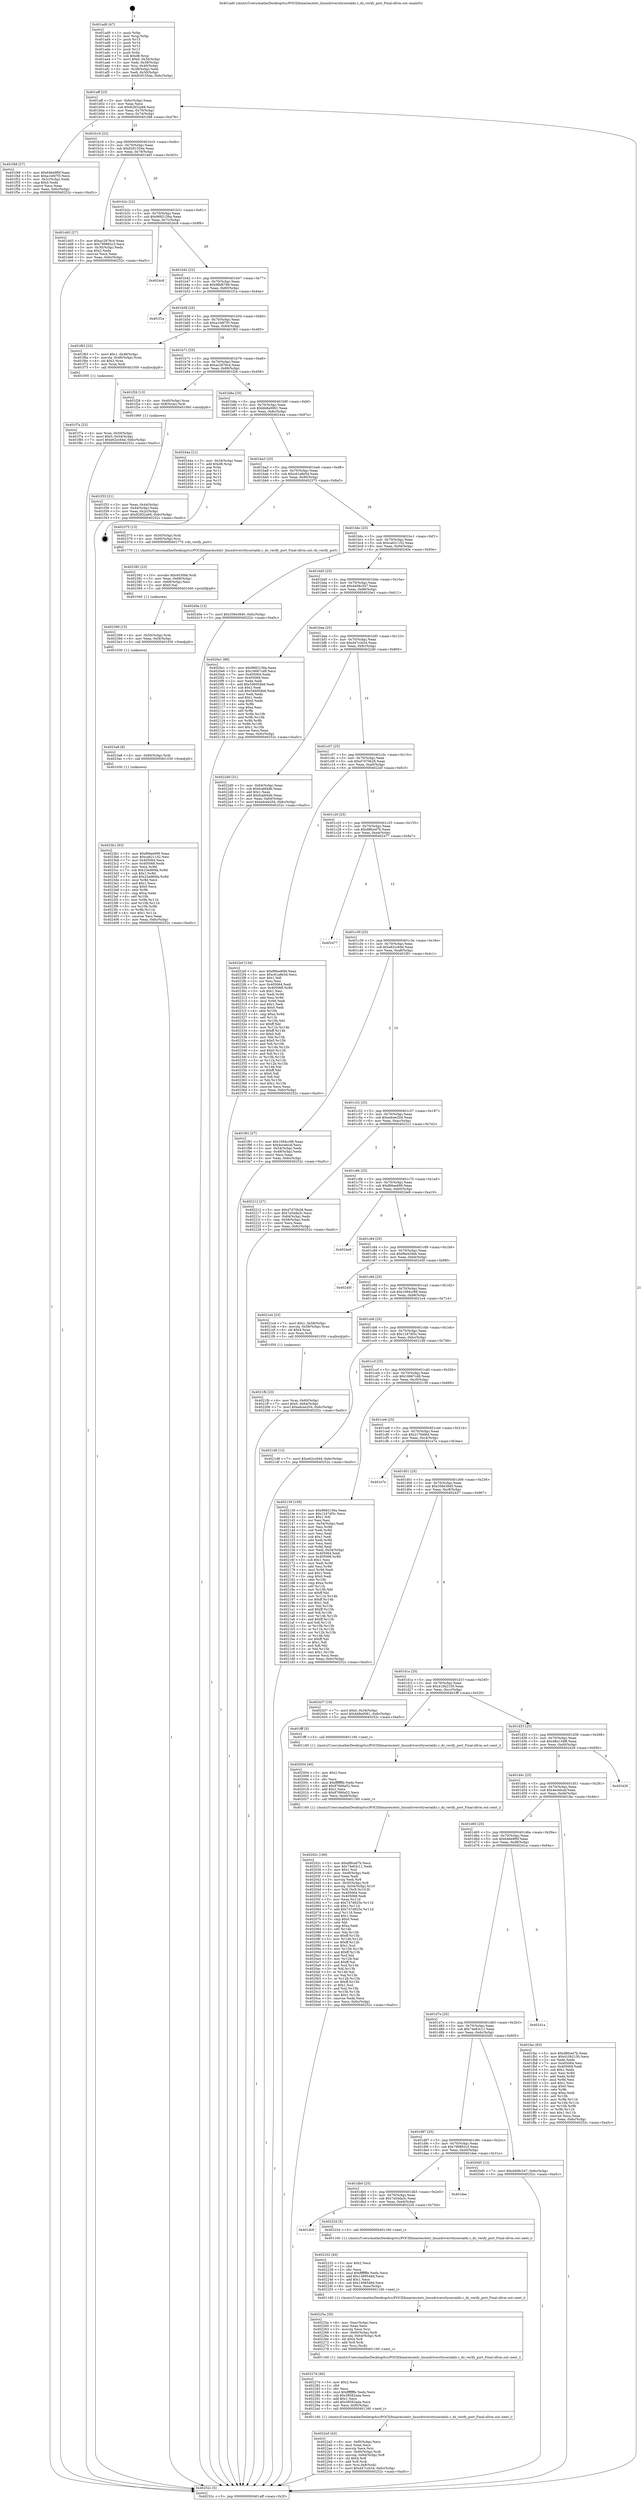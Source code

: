 digraph "0x401ad0" {
  label = "0x401ad0 (/mnt/c/Users/mathe/Desktop/tcc/POCII/binaries/extr_linuxdriversttyserialdz.c_dz_verify_port_Final-ollvm.out::main(0))"
  labelloc = "t"
  node[shape=record]

  Entry [label="",width=0.3,height=0.3,shape=circle,fillcolor=black,style=filled]
  "0x401aff" [label="{
     0x401aff [23]\l
     | [instrs]\l
     &nbsp;&nbsp;0x401aff \<+3\>: mov -0x6c(%rbp),%eax\l
     &nbsp;&nbsp;0x401b02 \<+2\>: mov %eax,%ecx\l
     &nbsp;&nbsp;0x401b04 \<+6\>: sub $0x82832a68,%ecx\l
     &nbsp;&nbsp;0x401b0a \<+3\>: mov %eax,-0x70(%rbp)\l
     &nbsp;&nbsp;0x401b0d \<+3\>: mov %ecx,-0x74(%rbp)\l
     &nbsp;&nbsp;0x401b10 \<+6\>: je 0000000000401f48 \<main+0x478\>\l
  }"]
  "0x401f48" [label="{
     0x401f48 [27]\l
     | [instrs]\l
     &nbsp;&nbsp;0x401f48 \<+5\>: mov $0x646e9f0f,%eax\l
     &nbsp;&nbsp;0x401f4d \<+5\>: mov $0xa1bfd7f3,%ecx\l
     &nbsp;&nbsp;0x401f52 \<+3\>: mov -0x2c(%rbp),%edx\l
     &nbsp;&nbsp;0x401f55 \<+3\>: cmp $0x0,%edx\l
     &nbsp;&nbsp;0x401f58 \<+3\>: cmove %ecx,%eax\l
     &nbsp;&nbsp;0x401f5b \<+3\>: mov %eax,-0x6c(%rbp)\l
     &nbsp;&nbsp;0x401f5e \<+5\>: jmp 000000000040252c \<main+0xa5c\>\l
  }"]
  "0x401b16" [label="{
     0x401b16 [22]\l
     | [instrs]\l
     &nbsp;&nbsp;0x401b16 \<+5\>: jmp 0000000000401b1b \<main+0x4b\>\l
     &nbsp;&nbsp;0x401b1b \<+3\>: mov -0x70(%rbp),%eax\l
     &nbsp;&nbsp;0x401b1e \<+5\>: sub $0x8291554a,%eax\l
     &nbsp;&nbsp;0x401b23 \<+3\>: mov %eax,-0x78(%rbp)\l
     &nbsp;&nbsp;0x401b26 \<+6\>: je 0000000000401dd3 \<main+0x303\>\l
  }"]
  Exit [label="",width=0.3,height=0.3,shape=circle,fillcolor=black,style=filled,peripheries=2]
  "0x401dd3" [label="{
     0x401dd3 [27]\l
     | [instrs]\l
     &nbsp;&nbsp;0x401dd3 \<+5\>: mov $0xac2876c4,%eax\l
     &nbsp;&nbsp;0x401dd8 \<+5\>: mov $0x799882c3,%ecx\l
     &nbsp;&nbsp;0x401ddd \<+3\>: mov -0x30(%rbp),%edx\l
     &nbsp;&nbsp;0x401de0 \<+3\>: cmp $0x2,%edx\l
     &nbsp;&nbsp;0x401de3 \<+3\>: cmovne %ecx,%eax\l
     &nbsp;&nbsp;0x401de6 \<+3\>: mov %eax,-0x6c(%rbp)\l
     &nbsp;&nbsp;0x401de9 \<+5\>: jmp 000000000040252c \<main+0xa5c\>\l
  }"]
  "0x401b2c" [label="{
     0x401b2c [22]\l
     | [instrs]\l
     &nbsp;&nbsp;0x401b2c \<+5\>: jmp 0000000000401b31 \<main+0x61\>\l
     &nbsp;&nbsp;0x401b31 \<+3\>: mov -0x70(%rbp),%eax\l
     &nbsp;&nbsp;0x401b34 \<+5\>: sub $0x9682156a,%eax\l
     &nbsp;&nbsp;0x401b39 \<+3\>: mov %eax,-0x7c(%rbp)\l
     &nbsp;&nbsp;0x401b3c \<+6\>: je 00000000004024c8 \<main+0x9f8\>\l
  }"]
  "0x40252c" [label="{
     0x40252c [5]\l
     | [instrs]\l
     &nbsp;&nbsp;0x40252c \<+5\>: jmp 0000000000401aff \<main+0x2f\>\l
  }"]
  "0x401ad0" [label="{
     0x401ad0 [47]\l
     | [instrs]\l
     &nbsp;&nbsp;0x401ad0 \<+1\>: push %rbp\l
     &nbsp;&nbsp;0x401ad1 \<+3\>: mov %rsp,%rbp\l
     &nbsp;&nbsp;0x401ad4 \<+2\>: push %r15\l
     &nbsp;&nbsp;0x401ad6 \<+2\>: push %r14\l
     &nbsp;&nbsp;0x401ad8 \<+2\>: push %r13\l
     &nbsp;&nbsp;0x401ada \<+2\>: push %r12\l
     &nbsp;&nbsp;0x401adc \<+1\>: push %rbx\l
     &nbsp;&nbsp;0x401add \<+7\>: sub $0xd8,%rsp\l
     &nbsp;&nbsp;0x401ae4 \<+7\>: movl $0x0,-0x34(%rbp)\l
     &nbsp;&nbsp;0x401aeb \<+3\>: mov %edi,-0x38(%rbp)\l
     &nbsp;&nbsp;0x401aee \<+4\>: mov %rsi,-0x40(%rbp)\l
     &nbsp;&nbsp;0x401af2 \<+3\>: mov -0x38(%rbp),%edi\l
     &nbsp;&nbsp;0x401af5 \<+3\>: mov %edi,-0x30(%rbp)\l
     &nbsp;&nbsp;0x401af8 \<+7\>: movl $0x8291554a,-0x6c(%rbp)\l
  }"]
  "0x4023b1" [label="{
     0x4023b1 [93]\l
     | [instrs]\l
     &nbsp;&nbsp;0x4023b1 \<+5\>: mov $0xf66ee699,%eax\l
     &nbsp;&nbsp;0x4023b6 \<+5\>: mov $0xca621102,%esi\l
     &nbsp;&nbsp;0x4023bb \<+7\>: mov 0x405064,%ecx\l
     &nbsp;&nbsp;0x4023c2 \<+7\>: mov 0x405068,%edx\l
     &nbsp;&nbsp;0x4023c9 \<+3\>: mov %ecx,%r8d\l
     &nbsp;&nbsp;0x4023cc \<+7\>: sub $0x23ed60fa,%r8d\l
     &nbsp;&nbsp;0x4023d3 \<+4\>: sub $0x1,%r8d\l
     &nbsp;&nbsp;0x4023d7 \<+7\>: add $0x23ed60fa,%r8d\l
     &nbsp;&nbsp;0x4023de \<+4\>: imul %r8d,%ecx\l
     &nbsp;&nbsp;0x4023e2 \<+3\>: and $0x1,%ecx\l
     &nbsp;&nbsp;0x4023e5 \<+3\>: cmp $0x0,%ecx\l
     &nbsp;&nbsp;0x4023e8 \<+4\>: sete %r9b\l
     &nbsp;&nbsp;0x4023ec \<+3\>: cmp $0xa,%edx\l
     &nbsp;&nbsp;0x4023ef \<+4\>: setl %r10b\l
     &nbsp;&nbsp;0x4023f3 \<+3\>: mov %r9b,%r11b\l
     &nbsp;&nbsp;0x4023f6 \<+3\>: and %r10b,%r11b\l
     &nbsp;&nbsp;0x4023f9 \<+3\>: xor %r10b,%r9b\l
     &nbsp;&nbsp;0x4023fc \<+3\>: or %r9b,%r11b\l
     &nbsp;&nbsp;0x4023ff \<+4\>: test $0x1,%r11b\l
     &nbsp;&nbsp;0x402403 \<+3\>: cmovne %esi,%eax\l
     &nbsp;&nbsp;0x402406 \<+3\>: mov %eax,-0x6c(%rbp)\l
     &nbsp;&nbsp;0x402409 \<+5\>: jmp 000000000040252c \<main+0xa5c\>\l
  }"]
  "0x4024c8" [label="{
     0x4024c8\l
  }", style=dashed]
  "0x401b42" [label="{
     0x401b42 [22]\l
     | [instrs]\l
     &nbsp;&nbsp;0x401b42 \<+5\>: jmp 0000000000401b47 \<main+0x77\>\l
     &nbsp;&nbsp;0x401b47 \<+3\>: mov -0x70(%rbp),%eax\l
     &nbsp;&nbsp;0x401b4a \<+5\>: sub $0x9fbf0789,%eax\l
     &nbsp;&nbsp;0x401b4f \<+3\>: mov %eax,-0x80(%rbp)\l
     &nbsp;&nbsp;0x401b52 \<+6\>: je 0000000000401f1a \<main+0x44a\>\l
  }"]
  "0x4023a8" [label="{
     0x4023a8 [9]\l
     | [instrs]\l
     &nbsp;&nbsp;0x4023a8 \<+4\>: mov -0x60(%rbp),%rdi\l
     &nbsp;&nbsp;0x4023ac \<+5\>: call 0000000000401030 \<free@plt\>\l
     | [calls]\l
     &nbsp;&nbsp;0x401030 \{1\} (unknown)\l
  }"]
  "0x401f1a" [label="{
     0x401f1a\l
  }", style=dashed]
  "0x401b58" [label="{
     0x401b58 [25]\l
     | [instrs]\l
     &nbsp;&nbsp;0x401b58 \<+5\>: jmp 0000000000401b5d \<main+0x8d\>\l
     &nbsp;&nbsp;0x401b5d \<+3\>: mov -0x70(%rbp),%eax\l
     &nbsp;&nbsp;0x401b60 \<+5\>: sub $0xa1bfd7f3,%eax\l
     &nbsp;&nbsp;0x401b65 \<+6\>: mov %eax,-0x84(%rbp)\l
     &nbsp;&nbsp;0x401b6b \<+6\>: je 0000000000401f63 \<main+0x493\>\l
  }"]
  "0x402399" [label="{
     0x402399 [15]\l
     | [instrs]\l
     &nbsp;&nbsp;0x402399 \<+4\>: mov -0x50(%rbp),%rdi\l
     &nbsp;&nbsp;0x40239d \<+6\>: mov %eax,-0xf4(%rbp)\l
     &nbsp;&nbsp;0x4023a3 \<+5\>: call 0000000000401030 \<free@plt\>\l
     | [calls]\l
     &nbsp;&nbsp;0x401030 \{1\} (unknown)\l
  }"]
  "0x401f63" [label="{
     0x401f63 [23]\l
     | [instrs]\l
     &nbsp;&nbsp;0x401f63 \<+7\>: movl $0x1,-0x48(%rbp)\l
     &nbsp;&nbsp;0x401f6a \<+4\>: movslq -0x48(%rbp),%rax\l
     &nbsp;&nbsp;0x401f6e \<+4\>: shl $0x3,%rax\l
     &nbsp;&nbsp;0x401f72 \<+3\>: mov %rax,%rdi\l
     &nbsp;&nbsp;0x401f75 \<+5\>: call 0000000000401050 \<malloc@plt\>\l
     | [calls]\l
     &nbsp;&nbsp;0x401050 \{1\} (unknown)\l
  }"]
  "0x401b71" [label="{
     0x401b71 [25]\l
     | [instrs]\l
     &nbsp;&nbsp;0x401b71 \<+5\>: jmp 0000000000401b76 \<main+0xa6\>\l
     &nbsp;&nbsp;0x401b76 \<+3\>: mov -0x70(%rbp),%eax\l
     &nbsp;&nbsp;0x401b79 \<+5\>: sub $0xac2876c4,%eax\l
     &nbsp;&nbsp;0x401b7e \<+6\>: mov %eax,-0x88(%rbp)\l
     &nbsp;&nbsp;0x401b84 \<+6\>: je 0000000000401f26 \<main+0x456\>\l
  }"]
  "0x402382" [label="{
     0x402382 [23]\l
     | [instrs]\l
     &nbsp;&nbsp;0x402382 \<+10\>: movabs $0x4030b6,%rdi\l
     &nbsp;&nbsp;0x40238c \<+3\>: mov %eax,-0x68(%rbp)\l
     &nbsp;&nbsp;0x40238f \<+3\>: mov -0x68(%rbp),%esi\l
     &nbsp;&nbsp;0x402392 \<+2\>: mov $0x0,%al\l
     &nbsp;&nbsp;0x402394 \<+5\>: call 0000000000401040 \<printf@plt\>\l
     | [calls]\l
     &nbsp;&nbsp;0x401040 \{1\} (unknown)\l
  }"]
  "0x401f26" [label="{
     0x401f26 [13]\l
     | [instrs]\l
     &nbsp;&nbsp;0x401f26 \<+4\>: mov -0x40(%rbp),%rax\l
     &nbsp;&nbsp;0x401f2a \<+4\>: mov 0x8(%rax),%rdi\l
     &nbsp;&nbsp;0x401f2e \<+5\>: call 0000000000401060 \<atoi@plt\>\l
     | [calls]\l
     &nbsp;&nbsp;0x401060 \{1\} (unknown)\l
  }"]
  "0x401b8a" [label="{
     0x401b8a [25]\l
     | [instrs]\l
     &nbsp;&nbsp;0x401b8a \<+5\>: jmp 0000000000401b8f \<main+0xbf\>\l
     &nbsp;&nbsp;0x401b8f \<+3\>: mov -0x70(%rbp),%eax\l
     &nbsp;&nbsp;0x401b92 \<+5\>: sub $0xbb8a0061,%eax\l
     &nbsp;&nbsp;0x401b97 \<+6\>: mov %eax,-0x8c(%rbp)\l
     &nbsp;&nbsp;0x401b9d \<+6\>: je 000000000040244a \<main+0x97a\>\l
  }"]
  "0x401f33" [label="{
     0x401f33 [21]\l
     | [instrs]\l
     &nbsp;&nbsp;0x401f33 \<+3\>: mov %eax,-0x44(%rbp)\l
     &nbsp;&nbsp;0x401f36 \<+3\>: mov -0x44(%rbp),%eax\l
     &nbsp;&nbsp;0x401f39 \<+3\>: mov %eax,-0x2c(%rbp)\l
     &nbsp;&nbsp;0x401f3c \<+7\>: movl $0x82832a68,-0x6c(%rbp)\l
     &nbsp;&nbsp;0x401f43 \<+5\>: jmp 000000000040252c \<main+0xa5c\>\l
  }"]
  "0x401f7a" [label="{
     0x401f7a [23]\l
     | [instrs]\l
     &nbsp;&nbsp;0x401f7a \<+4\>: mov %rax,-0x50(%rbp)\l
     &nbsp;&nbsp;0x401f7e \<+7\>: movl $0x0,-0x54(%rbp)\l
     &nbsp;&nbsp;0x401f85 \<+7\>: movl $0xe62cc64d,-0x6c(%rbp)\l
     &nbsp;&nbsp;0x401f8c \<+5\>: jmp 000000000040252c \<main+0xa5c\>\l
  }"]
  "0x4022a5" [label="{
     0x4022a5 [43]\l
     | [instrs]\l
     &nbsp;&nbsp;0x4022a5 \<+6\>: mov -0xf0(%rbp),%ecx\l
     &nbsp;&nbsp;0x4022ab \<+3\>: imul %eax,%ecx\l
     &nbsp;&nbsp;0x4022ae \<+3\>: movslq %ecx,%rsi\l
     &nbsp;&nbsp;0x4022b1 \<+4\>: mov -0x60(%rbp),%rdi\l
     &nbsp;&nbsp;0x4022b5 \<+4\>: movslq -0x64(%rbp),%r8\l
     &nbsp;&nbsp;0x4022b9 \<+4\>: shl $0x4,%r8\l
     &nbsp;&nbsp;0x4022bd \<+3\>: add %r8,%rdi\l
     &nbsp;&nbsp;0x4022c0 \<+4\>: mov %rsi,0x8(%rdi)\l
     &nbsp;&nbsp;0x4022c4 \<+7\>: movl $0xd47ccb34,-0x6c(%rbp)\l
     &nbsp;&nbsp;0x4022cb \<+5\>: jmp 000000000040252c \<main+0xa5c\>\l
  }"]
  "0x40244a" [label="{
     0x40244a [21]\l
     | [instrs]\l
     &nbsp;&nbsp;0x40244a \<+3\>: mov -0x34(%rbp),%eax\l
     &nbsp;&nbsp;0x40244d \<+7\>: add $0xd8,%rsp\l
     &nbsp;&nbsp;0x402454 \<+1\>: pop %rbx\l
     &nbsp;&nbsp;0x402455 \<+2\>: pop %r12\l
     &nbsp;&nbsp;0x402457 \<+2\>: pop %r13\l
     &nbsp;&nbsp;0x402459 \<+2\>: pop %r14\l
     &nbsp;&nbsp;0x40245b \<+2\>: pop %r15\l
     &nbsp;&nbsp;0x40245d \<+1\>: pop %rbp\l
     &nbsp;&nbsp;0x40245e \<+1\>: ret\l
  }"]
  "0x401ba3" [label="{
     0x401ba3 [25]\l
     | [instrs]\l
     &nbsp;&nbsp;0x401ba3 \<+5\>: jmp 0000000000401ba8 \<main+0xd8\>\l
     &nbsp;&nbsp;0x401ba8 \<+3\>: mov -0x70(%rbp),%eax\l
     &nbsp;&nbsp;0x401bab \<+5\>: sub $0xc61a8e5d,%eax\l
     &nbsp;&nbsp;0x401bb0 \<+6\>: mov %eax,-0x90(%rbp)\l
     &nbsp;&nbsp;0x401bb6 \<+6\>: je 0000000000402375 \<main+0x8a5\>\l
  }"]
  "0x40227d" [label="{
     0x40227d [40]\l
     | [instrs]\l
     &nbsp;&nbsp;0x40227d \<+5\>: mov $0x2,%ecx\l
     &nbsp;&nbsp;0x402282 \<+1\>: cltd\l
     &nbsp;&nbsp;0x402283 \<+2\>: idiv %ecx\l
     &nbsp;&nbsp;0x402285 \<+6\>: imul $0xfffffffe,%edx,%ecx\l
     &nbsp;&nbsp;0x40228b \<+6\>: sub $0x38582ada,%ecx\l
     &nbsp;&nbsp;0x402291 \<+3\>: add $0x1,%ecx\l
     &nbsp;&nbsp;0x402294 \<+6\>: add $0x38582ada,%ecx\l
     &nbsp;&nbsp;0x40229a \<+6\>: mov %ecx,-0xf0(%rbp)\l
     &nbsp;&nbsp;0x4022a0 \<+5\>: call 0000000000401160 \<next_i\>\l
     | [calls]\l
     &nbsp;&nbsp;0x401160 \{1\} (/mnt/c/Users/mathe/Desktop/tcc/POCII/binaries/extr_linuxdriversttyserialdz.c_dz_verify_port_Final-ollvm.out::next_i)\l
  }"]
  "0x402375" [label="{
     0x402375 [13]\l
     | [instrs]\l
     &nbsp;&nbsp;0x402375 \<+4\>: mov -0x50(%rbp),%rdi\l
     &nbsp;&nbsp;0x402379 \<+4\>: mov -0x60(%rbp),%rsi\l
     &nbsp;&nbsp;0x40237d \<+5\>: call 0000000000401770 \<dz_verify_port\>\l
     | [calls]\l
     &nbsp;&nbsp;0x401770 \{1\} (/mnt/c/Users/mathe/Desktop/tcc/POCII/binaries/extr_linuxdriversttyserialdz.c_dz_verify_port_Final-ollvm.out::dz_verify_port)\l
  }"]
  "0x401bbc" [label="{
     0x401bbc [25]\l
     | [instrs]\l
     &nbsp;&nbsp;0x401bbc \<+5\>: jmp 0000000000401bc1 \<main+0xf1\>\l
     &nbsp;&nbsp;0x401bc1 \<+3\>: mov -0x70(%rbp),%eax\l
     &nbsp;&nbsp;0x401bc4 \<+5\>: sub $0xca621102,%eax\l
     &nbsp;&nbsp;0x401bc9 \<+6\>: mov %eax,-0x94(%rbp)\l
     &nbsp;&nbsp;0x401bcf \<+6\>: je 000000000040240e \<main+0x93e\>\l
  }"]
  "0x40225a" [label="{
     0x40225a [35]\l
     | [instrs]\l
     &nbsp;&nbsp;0x40225a \<+6\>: mov -0xec(%rbp),%ecx\l
     &nbsp;&nbsp;0x402260 \<+3\>: imul %eax,%ecx\l
     &nbsp;&nbsp;0x402263 \<+3\>: movslq %ecx,%rsi\l
     &nbsp;&nbsp;0x402266 \<+4\>: mov -0x60(%rbp),%rdi\l
     &nbsp;&nbsp;0x40226a \<+4\>: movslq -0x64(%rbp),%r8\l
     &nbsp;&nbsp;0x40226e \<+4\>: shl $0x4,%r8\l
     &nbsp;&nbsp;0x402272 \<+3\>: add %r8,%rdi\l
     &nbsp;&nbsp;0x402275 \<+3\>: mov %rsi,(%rdi)\l
     &nbsp;&nbsp;0x402278 \<+5\>: call 0000000000401160 \<next_i\>\l
     | [calls]\l
     &nbsp;&nbsp;0x401160 \{1\} (/mnt/c/Users/mathe/Desktop/tcc/POCII/binaries/extr_linuxdriversttyserialdz.c_dz_verify_port_Final-ollvm.out::next_i)\l
  }"]
  "0x40240e" [label="{
     0x40240e [12]\l
     | [instrs]\l
     &nbsp;&nbsp;0x40240e \<+7\>: movl $0x358e3840,-0x6c(%rbp)\l
     &nbsp;&nbsp;0x402415 \<+5\>: jmp 000000000040252c \<main+0xa5c\>\l
  }"]
  "0x401bd5" [label="{
     0x401bd5 [25]\l
     | [instrs]\l
     &nbsp;&nbsp;0x401bd5 \<+5\>: jmp 0000000000401bda \<main+0x10a\>\l
     &nbsp;&nbsp;0x401bda \<+3\>: mov -0x70(%rbp),%eax\l
     &nbsp;&nbsp;0x401bdd \<+5\>: sub $0xd408c347,%eax\l
     &nbsp;&nbsp;0x401be2 \<+6\>: mov %eax,-0x98(%rbp)\l
     &nbsp;&nbsp;0x401be8 \<+6\>: je 00000000004020e1 \<main+0x611\>\l
  }"]
  "0x402232" [label="{
     0x402232 [40]\l
     | [instrs]\l
     &nbsp;&nbsp;0x402232 \<+5\>: mov $0x2,%ecx\l
     &nbsp;&nbsp;0x402237 \<+1\>: cltd\l
     &nbsp;&nbsp;0x402238 \<+2\>: idiv %ecx\l
     &nbsp;&nbsp;0x40223a \<+6\>: imul $0xfffffffe,%edx,%ecx\l
     &nbsp;&nbsp;0x402240 \<+6\>: add $0x1498548d,%ecx\l
     &nbsp;&nbsp;0x402246 \<+3\>: add $0x1,%ecx\l
     &nbsp;&nbsp;0x402249 \<+6\>: sub $0x1498548d,%ecx\l
     &nbsp;&nbsp;0x40224f \<+6\>: mov %ecx,-0xec(%rbp)\l
     &nbsp;&nbsp;0x402255 \<+5\>: call 0000000000401160 \<next_i\>\l
     | [calls]\l
     &nbsp;&nbsp;0x401160 \{1\} (/mnt/c/Users/mathe/Desktop/tcc/POCII/binaries/extr_linuxdriversttyserialdz.c_dz_verify_port_Final-ollvm.out::next_i)\l
  }"]
  "0x4020e1" [label="{
     0x4020e1 [88]\l
     | [instrs]\l
     &nbsp;&nbsp;0x4020e1 \<+5\>: mov $0x9682156a,%eax\l
     &nbsp;&nbsp;0x4020e6 \<+5\>: mov $0x16667cd9,%ecx\l
     &nbsp;&nbsp;0x4020eb \<+7\>: mov 0x405064,%edx\l
     &nbsp;&nbsp;0x4020f2 \<+7\>: mov 0x405068,%esi\l
     &nbsp;&nbsp;0x4020f9 \<+2\>: mov %edx,%edi\l
     &nbsp;&nbsp;0x4020fb \<+6\>: add $0x546004b6,%edi\l
     &nbsp;&nbsp;0x402101 \<+3\>: sub $0x1,%edi\l
     &nbsp;&nbsp;0x402104 \<+6\>: sub $0x546004b6,%edi\l
     &nbsp;&nbsp;0x40210a \<+3\>: imul %edi,%edx\l
     &nbsp;&nbsp;0x40210d \<+3\>: and $0x1,%edx\l
     &nbsp;&nbsp;0x402110 \<+3\>: cmp $0x0,%edx\l
     &nbsp;&nbsp;0x402113 \<+4\>: sete %r8b\l
     &nbsp;&nbsp;0x402117 \<+3\>: cmp $0xa,%esi\l
     &nbsp;&nbsp;0x40211a \<+4\>: setl %r9b\l
     &nbsp;&nbsp;0x40211e \<+3\>: mov %r8b,%r10b\l
     &nbsp;&nbsp;0x402121 \<+3\>: and %r9b,%r10b\l
     &nbsp;&nbsp;0x402124 \<+3\>: xor %r9b,%r8b\l
     &nbsp;&nbsp;0x402127 \<+3\>: or %r8b,%r10b\l
     &nbsp;&nbsp;0x40212a \<+4\>: test $0x1,%r10b\l
     &nbsp;&nbsp;0x40212e \<+3\>: cmovne %ecx,%eax\l
     &nbsp;&nbsp;0x402131 \<+3\>: mov %eax,-0x6c(%rbp)\l
     &nbsp;&nbsp;0x402134 \<+5\>: jmp 000000000040252c \<main+0xa5c\>\l
  }"]
  "0x401bee" [label="{
     0x401bee [25]\l
     | [instrs]\l
     &nbsp;&nbsp;0x401bee \<+5\>: jmp 0000000000401bf3 \<main+0x123\>\l
     &nbsp;&nbsp;0x401bf3 \<+3\>: mov -0x70(%rbp),%eax\l
     &nbsp;&nbsp;0x401bf6 \<+5\>: sub $0xd47ccb34,%eax\l
     &nbsp;&nbsp;0x401bfb \<+6\>: mov %eax,-0x9c(%rbp)\l
     &nbsp;&nbsp;0x401c01 \<+6\>: je 00000000004022d0 \<main+0x800\>\l
  }"]
  "0x401dc9" [label="{
     0x401dc9\l
  }", style=dashed]
  "0x4022d0" [label="{
     0x4022d0 [31]\l
     | [instrs]\l
     &nbsp;&nbsp;0x4022d0 \<+3\>: mov -0x64(%rbp),%eax\l
     &nbsp;&nbsp;0x4022d3 \<+5\>: sub $0xfcafd4db,%eax\l
     &nbsp;&nbsp;0x4022d8 \<+3\>: add $0x1,%eax\l
     &nbsp;&nbsp;0x4022db \<+5\>: add $0xfcafd4db,%eax\l
     &nbsp;&nbsp;0x4022e0 \<+3\>: mov %eax,-0x64(%rbp)\l
     &nbsp;&nbsp;0x4022e3 \<+7\>: movl $0xedcee204,-0x6c(%rbp)\l
     &nbsp;&nbsp;0x4022ea \<+5\>: jmp 000000000040252c \<main+0xa5c\>\l
  }"]
  "0x401c07" [label="{
     0x401c07 [25]\l
     | [instrs]\l
     &nbsp;&nbsp;0x401c07 \<+5\>: jmp 0000000000401c0c \<main+0x13c\>\l
     &nbsp;&nbsp;0x401c0c \<+3\>: mov -0x70(%rbp),%eax\l
     &nbsp;&nbsp;0x401c0f \<+5\>: sub $0xd7d70b28,%eax\l
     &nbsp;&nbsp;0x401c14 \<+6\>: mov %eax,-0xa0(%rbp)\l
     &nbsp;&nbsp;0x401c1a \<+6\>: je 00000000004022ef \<main+0x81f\>\l
  }"]
  "0x40222d" [label="{
     0x40222d [5]\l
     | [instrs]\l
     &nbsp;&nbsp;0x40222d \<+5\>: call 0000000000401160 \<next_i\>\l
     | [calls]\l
     &nbsp;&nbsp;0x401160 \{1\} (/mnt/c/Users/mathe/Desktop/tcc/POCII/binaries/extr_linuxdriversttyserialdz.c_dz_verify_port_Final-ollvm.out::next_i)\l
  }"]
  "0x4022ef" [label="{
     0x4022ef [134]\l
     | [instrs]\l
     &nbsp;&nbsp;0x4022ef \<+5\>: mov $0xf66ee699,%eax\l
     &nbsp;&nbsp;0x4022f4 \<+5\>: mov $0xc61a8e5d,%ecx\l
     &nbsp;&nbsp;0x4022f9 \<+2\>: mov $0x1,%dl\l
     &nbsp;&nbsp;0x4022fb \<+2\>: xor %esi,%esi\l
     &nbsp;&nbsp;0x4022fd \<+7\>: mov 0x405064,%edi\l
     &nbsp;&nbsp;0x402304 \<+8\>: mov 0x405068,%r8d\l
     &nbsp;&nbsp;0x40230c \<+3\>: sub $0x1,%esi\l
     &nbsp;&nbsp;0x40230f \<+3\>: mov %edi,%r9d\l
     &nbsp;&nbsp;0x402312 \<+3\>: add %esi,%r9d\l
     &nbsp;&nbsp;0x402315 \<+4\>: imul %r9d,%edi\l
     &nbsp;&nbsp;0x402319 \<+3\>: and $0x1,%edi\l
     &nbsp;&nbsp;0x40231c \<+3\>: cmp $0x0,%edi\l
     &nbsp;&nbsp;0x40231f \<+4\>: sete %r10b\l
     &nbsp;&nbsp;0x402323 \<+4\>: cmp $0xa,%r8d\l
     &nbsp;&nbsp;0x402327 \<+4\>: setl %r11b\l
     &nbsp;&nbsp;0x40232b \<+3\>: mov %r10b,%bl\l
     &nbsp;&nbsp;0x40232e \<+3\>: xor $0xff,%bl\l
     &nbsp;&nbsp;0x402331 \<+3\>: mov %r11b,%r14b\l
     &nbsp;&nbsp;0x402334 \<+4\>: xor $0xff,%r14b\l
     &nbsp;&nbsp;0x402338 \<+3\>: xor $0x0,%dl\l
     &nbsp;&nbsp;0x40233b \<+3\>: mov %bl,%r15b\l
     &nbsp;&nbsp;0x40233e \<+4\>: and $0x0,%r15b\l
     &nbsp;&nbsp;0x402342 \<+3\>: and %dl,%r10b\l
     &nbsp;&nbsp;0x402345 \<+3\>: mov %r14b,%r12b\l
     &nbsp;&nbsp;0x402348 \<+4\>: and $0x0,%r12b\l
     &nbsp;&nbsp;0x40234c \<+3\>: and %dl,%r11b\l
     &nbsp;&nbsp;0x40234f \<+3\>: or %r10b,%r15b\l
     &nbsp;&nbsp;0x402352 \<+3\>: or %r11b,%r12b\l
     &nbsp;&nbsp;0x402355 \<+3\>: xor %r12b,%r15b\l
     &nbsp;&nbsp;0x402358 \<+3\>: or %r14b,%bl\l
     &nbsp;&nbsp;0x40235b \<+3\>: xor $0xff,%bl\l
     &nbsp;&nbsp;0x40235e \<+3\>: or $0x0,%dl\l
     &nbsp;&nbsp;0x402361 \<+2\>: and %dl,%bl\l
     &nbsp;&nbsp;0x402363 \<+3\>: or %bl,%r15b\l
     &nbsp;&nbsp;0x402366 \<+4\>: test $0x1,%r15b\l
     &nbsp;&nbsp;0x40236a \<+3\>: cmovne %ecx,%eax\l
     &nbsp;&nbsp;0x40236d \<+3\>: mov %eax,-0x6c(%rbp)\l
     &nbsp;&nbsp;0x402370 \<+5\>: jmp 000000000040252c \<main+0xa5c\>\l
  }"]
  "0x401c20" [label="{
     0x401c20 [25]\l
     | [instrs]\l
     &nbsp;&nbsp;0x401c20 \<+5\>: jmp 0000000000401c25 \<main+0x155\>\l
     &nbsp;&nbsp;0x401c25 \<+3\>: mov -0x70(%rbp),%eax\l
     &nbsp;&nbsp;0x401c28 \<+5\>: sub $0xd8fced7b,%eax\l
     &nbsp;&nbsp;0x401c2d \<+6\>: mov %eax,-0xa4(%rbp)\l
     &nbsp;&nbsp;0x401c33 \<+6\>: je 0000000000402477 \<main+0x9a7\>\l
  }"]
  "0x401db0" [label="{
     0x401db0 [25]\l
     | [instrs]\l
     &nbsp;&nbsp;0x401db0 \<+5\>: jmp 0000000000401db5 \<main+0x2e5\>\l
     &nbsp;&nbsp;0x401db5 \<+3\>: mov -0x70(%rbp),%eax\l
     &nbsp;&nbsp;0x401db8 \<+5\>: sub $0x7a54da3c,%eax\l
     &nbsp;&nbsp;0x401dbd \<+6\>: mov %eax,-0xe4(%rbp)\l
     &nbsp;&nbsp;0x401dc3 \<+6\>: je 000000000040222d \<main+0x75d\>\l
  }"]
  "0x402477" [label="{
     0x402477\l
  }", style=dashed]
  "0x401c39" [label="{
     0x401c39 [25]\l
     | [instrs]\l
     &nbsp;&nbsp;0x401c39 \<+5\>: jmp 0000000000401c3e \<main+0x16e\>\l
     &nbsp;&nbsp;0x401c3e \<+3\>: mov -0x70(%rbp),%eax\l
     &nbsp;&nbsp;0x401c41 \<+5\>: sub $0xe62cc64d,%eax\l
     &nbsp;&nbsp;0x401c46 \<+6\>: mov %eax,-0xa8(%rbp)\l
     &nbsp;&nbsp;0x401c4c \<+6\>: je 0000000000401f91 \<main+0x4c1\>\l
  }"]
  "0x401dee" [label="{
     0x401dee\l
  }", style=dashed]
  "0x401f91" [label="{
     0x401f91 [27]\l
     | [instrs]\l
     &nbsp;&nbsp;0x401f91 \<+5\>: mov $0x1094cc98,%eax\l
     &nbsp;&nbsp;0x401f96 \<+5\>: mov $0x4ecebcaf,%ecx\l
     &nbsp;&nbsp;0x401f9b \<+3\>: mov -0x54(%rbp),%edx\l
     &nbsp;&nbsp;0x401f9e \<+3\>: cmp -0x48(%rbp),%edx\l
     &nbsp;&nbsp;0x401fa1 \<+3\>: cmovl %ecx,%eax\l
     &nbsp;&nbsp;0x401fa4 \<+3\>: mov %eax,-0x6c(%rbp)\l
     &nbsp;&nbsp;0x401fa7 \<+5\>: jmp 000000000040252c \<main+0xa5c\>\l
  }"]
  "0x401c52" [label="{
     0x401c52 [25]\l
     | [instrs]\l
     &nbsp;&nbsp;0x401c52 \<+5\>: jmp 0000000000401c57 \<main+0x187\>\l
     &nbsp;&nbsp;0x401c57 \<+3\>: mov -0x70(%rbp),%eax\l
     &nbsp;&nbsp;0x401c5a \<+5\>: sub $0xedcee204,%eax\l
     &nbsp;&nbsp;0x401c5f \<+6\>: mov %eax,-0xac(%rbp)\l
     &nbsp;&nbsp;0x401c65 \<+6\>: je 0000000000402212 \<main+0x742\>\l
  }"]
  "0x4021fb" [label="{
     0x4021fb [23]\l
     | [instrs]\l
     &nbsp;&nbsp;0x4021fb \<+4\>: mov %rax,-0x60(%rbp)\l
     &nbsp;&nbsp;0x4021ff \<+7\>: movl $0x0,-0x64(%rbp)\l
     &nbsp;&nbsp;0x402206 \<+7\>: movl $0xedcee204,-0x6c(%rbp)\l
     &nbsp;&nbsp;0x40220d \<+5\>: jmp 000000000040252c \<main+0xa5c\>\l
  }"]
  "0x402212" [label="{
     0x402212 [27]\l
     | [instrs]\l
     &nbsp;&nbsp;0x402212 \<+5\>: mov $0xd7d70b28,%eax\l
     &nbsp;&nbsp;0x402217 \<+5\>: mov $0x7a54da3c,%ecx\l
     &nbsp;&nbsp;0x40221c \<+3\>: mov -0x64(%rbp),%edx\l
     &nbsp;&nbsp;0x40221f \<+3\>: cmp -0x58(%rbp),%edx\l
     &nbsp;&nbsp;0x402222 \<+3\>: cmovl %ecx,%eax\l
     &nbsp;&nbsp;0x402225 \<+3\>: mov %eax,-0x6c(%rbp)\l
     &nbsp;&nbsp;0x402228 \<+5\>: jmp 000000000040252c \<main+0xa5c\>\l
  }"]
  "0x401c6b" [label="{
     0x401c6b [25]\l
     | [instrs]\l
     &nbsp;&nbsp;0x401c6b \<+5\>: jmp 0000000000401c70 \<main+0x1a0\>\l
     &nbsp;&nbsp;0x401c70 \<+3\>: mov -0x70(%rbp),%eax\l
     &nbsp;&nbsp;0x401c73 \<+5\>: sub $0xf66ee699,%eax\l
     &nbsp;&nbsp;0x401c78 \<+6\>: mov %eax,-0xb0(%rbp)\l
     &nbsp;&nbsp;0x401c7e \<+6\>: je 00000000004024e9 \<main+0xa19\>\l
  }"]
  "0x401d97" [label="{
     0x401d97 [25]\l
     | [instrs]\l
     &nbsp;&nbsp;0x401d97 \<+5\>: jmp 0000000000401d9c \<main+0x2cc\>\l
     &nbsp;&nbsp;0x401d9c \<+3\>: mov -0x70(%rbp),%eax\l
     &nbsp;&nbsp;0x401d9f \<+5\>: sub $0x799882c3,%eax\l
     &nbsp;&nbsp;0x401da4 \<+6\>: mov %eax,-0xe0(%rbp)\l
     &nbsp;&nbsp;0x401daa \<+6\>: je 0000000000401dee \<main+0x31e\>\l
  }"]
  "0x4024e9" [label="{
     0x4024e9\l
  }", style=dashed]
  "0x401c84" [label="{
     0x401c84 [25]\l
     | [instrs]\l
     &nbsp;&nbsp;0x401c84 \<+5\>: jmp 0000000000401c89 \<main+0x1b9\>\l
     &nbsp;&nbsp;0x401c89 \<+3\>: mov -0x70(%rbp),%eax\l
     &nbsp;&nbsp;0x401c8c \<+5\>: sub $0xf6e429eb,%eax\l
     &nbsp;&nbsp;0x401c91 \<+6\>: mov %eax,-0xb4(%rbp)\l
     &nbsp;&nbsp;0x401c97 \<+6\>: je 000000000040245f \<main+0x98f\>\l
  }"]
  "0x4020d5" [label="{
     0x4020d5 [12]\l
     | [instrs]\l
     &nbsp;&nbsp;0x4020d5 \<+7\>: movl $0xd408c347,-0x6c(%rbp)\l
     &nbsp;&nbsp;0x4020dc \<+5\>: jmp 000000000040252c \<main+0xa5c\>\l
  }"]
  "0x40245f" [label="{
     0x40245f\l
  }", style=dashed]
  "0x401c9d" [label="{
     0x401c9d [25]\l
     | [instrs]\l
     &nbsp;&nbsp;0x401c9d \<+5\>: jmp 0000000000401ca2 \<main+0x1d2\>\l
     &nbsp;&nbsp;0x401ca2 \<+3\>: mov -0x70(%rbp),%eax\l
     &nbsp;&nbsp;0x401ca5 \<+5\>: sub $0x1094cc98,%eax\l
     &nbsp;&nbsp;0x401caa \<+6\>: mov %eax,-0xb8(%rbp)\l
     &nbsp;&nbsp;0x401cb0 \<+6\>: je 00000000004021e4 \<main+0x714\>\l
  }"]
  "0x401d7e" [label="{
     0x401d7e [25]\l
     | [instrs]\l
     &nbsp;&nbsp;0x401d7e \<+5\>: jmp 0000000000401d83 \<main+0x2b3\>\l
     &nbsp;&nbsp;0x401d83 \<+3\>: mov -0x70(%rbp),%eax\l
     &nbsp;&nbsp;0x401d86 \<+5\>: sub $0x74e63c11,%eax\l
     &nbsp;&nbsp;0x401d8b \<+6\>: mov %eax,-0xdc(%rbp)\l
     &nbsp;&nbsp;0x401d91 \<+6\>: je 00000000004020d5 \<main+0x605\>\l
  }"]
  "0x4021e4" [label="{
     0x4021e4 [23]\l
     | [instrs]\l
     &nbsp;&nbsp;0x4021e4 \<+7\>: movl $0x1,-0x58(%rbp)\l
     &nbsp;&nbsp;0x4021eb \<+4\>: movslq -0x58(%rbp),%rax\l
     &nbsp;&nbsp;0x4021ef \<+4\>: shl $0x4,%rax\l
     &nbsp;&nbsp;0x4021f3 \<+3\>: mov %rax,%rdi\l
     &nbsp;&nbsp;0x4021f6 \<+5\>: call 0000000000401050 \<malloc@plt\>\l
     | [calls]\l
     &nbsp;&nbsp;0x401050 \{1\} (unknown)\l
  }"]
  "0x401cb6" [label="{
     0x401cb6 [25]\l
     | [instrs]\l
     &nbsp;&nbsp;0x401cb6 \<+5\>: jmp 0000000000401cbb \<main+0x1eb\>\l
     &nbsp;&nbsp;0x401cbb \<+3\>: mov -0x70(%rbp),%eax\l
     &nbsp;&nbsp;0x401cbe \<+5\>: sub $0x12474f3c,%eax\l
     &nbsp;&nbsp;0x401cc3 \<+6\>: mov %eax,-0xbc(%rbp)\l
     &nbsp;&nbsp;0x401cc9 \<+6\>: je 00000000004021d8 \<main+0x708\>\l
  }"]
  "0x40241a" [label="{
     0x40241a\l
  }", style=dashed]
  "0x4021d8" [label="{
     0x4021d8 [12]\l
     | [instrs]\l
     &nbsp;&nbsp;0x4021d8 \<+7\>: movl $0xe62cc64d,-0x6c(%rbp)\l
     &nbsp;&nbsp;0x4021df \<+5\>: jmp 000000000040252c \<main+0xa5c\>\l
  }"]
  "0x401ccf" [label="{
     0x401ccf [25]\l
     | [instrs]\l
     &nbsp;&nbsp;0x401ccf \<+5\>: jmp 0000000000401cd4 \<main+0x204\>\l
     &nbsp;&nbsp;0x401cd4 \<+3\>: mov -0x70(%rbp),%eax\l
     &nbsp;&nbsp;0x401cd7 \<+5\>: sub $0x16667cd9,%eax\l
     &nbsp;&nbsp;0x401cdc \<+6\>: mov %eax,-0xc0(%rbp)\l
     &nbsp;&nbsp;0x401ce2 \<+6\>: je 0000000000402139 \<main+0x669\>\l
  }"]
  "0x40202c" [label="{
     0x40202c [169]\l
     | [instrs]\l
     &nbsp;&nbsp;0x40202c \<+5\>: mov $0xd8fced7b,%ecx\l
     &nbsp;&nbsp;0x402031 \<+5\>: mov $0x74e63c11,%edx\l
     &nbsp;&nbsp;0x402036 \<+3\>: mov $0x1,%sil\l
     &nbsp;&nbsp;0x402039 \<+6\>: mov -0xe8(%rbp),%edi\l
     &nbsp;&nbsp;0x40203f \<+3\>: imul %eax,%edi\l
     &nbsp;&nbsp;0x402042 \<+3\>: movslq %edi,%r8\l
     &nbsp;&nbsp;0x402045 \<+4\>: mov -0x50(%rbp),%r9\l
     &nbsp;&nbsp;0x402049 \<+4\>: movslq -0x54(%rbp),%r10\l
     &nbsp;&nbsp;0x40204d \<+4\>: mov %r8,(%r9,%r10,8)\l
     &nbsp;&nbsp;0x402051 \<+7\>: mov 0x405064,%eax\l
     &nbsp;&nbsp;0x402058 \<+7\>: mov 0x405068,%edi\l
     &nbsp;&nbsp;0x40205f \<+3\>: mov %eax,%r11d\l
     &nbsp;&nbsp;0x402062 \<+7\>: sub $0x747d925e,%r11d\l
     &nbsp;&nbsp;0x402069 \<+4\>: sub $0x1,%r11d\l
     &nbsp;&nbsp;0x40206d \<+7\>: add $0x747d925e,%r11d\l
     &nbsp;&nbsp;0x402074 \<+4\>: imul %r11d,%eax\l
     &nbsp;&nbsp;0x402078 \<+3\>: and $0x1,%eax\l
     &nbsp;&nbsp;0x40207b \<+3\>: cmp $0x0,%eax\l
     &nbsp;&nbsp;0x40207e \<+3\>: sete %bl\l
     &nbsp;&nbsp;0x402081 \<+3\>: cmp $0xa,%edi\l
     &nbsp;&nbsp;0x402084 \<+4\>: setl %r14b\l
     &nbsp;&nbsp;0x402088 \<+3\>: mov %bl,%r15b\l
     &nbsp;&nbsp;0x40208b \<+4\>: xor $0xff,%r15b\l
     &nbsp;&nbsp;0x40208f \<+3\>: mov %r14b,%r12b\l
     &nbsp;&nbsp;0x402092 \<+4\>: xor $0xff,%r12b\l
     &nbsp;&nbsp;0x402096 \<+4\>: xor $0x1,%sil\l
     &nbsp;&nbsp;0x40209a \<+3\>: mov %r15b,%r13b\l
     &nbsp;&nbsp;0x40209d \<+4\>: and $0xff,%r13b\l
     &nbsp;&nbsp;0x4020a1 \<+3\>: and %sil,%bl\l
     &nbsp;&nbsp;0x4020a4 \<+3\>: mov %r12b,%al\l
     &nbsp;&nbsp;0x4020a7 \<+2\>: and $0xff,%al\l
     &nbsp;&nbsp;0x4020a9 \<+3\>: and %sil,%r14b\l
     &nbsp;&nbsp;0x4020ac \<+3\>: or %bl,%r13b\l
     &nbsp;&nbsp;0x4020af \<+3\>: or %r14b,%al\l
     &nbsp;&nbsp;0x4020b2 \<+3\>: xor %al,%r13b\l
     &nbsp;&nbsp;0x4020b5 \<+3\>: or %r12b,%r15b\l
     &nbsp;&nbsp;0x4020b8 \<+4\>: xor $0xff,%r15b\l
     &nbsp;&nbsp;0x4020bc \<+4\>: or $0x1,%sil\l
     &nbsp;&nbsp;0x4020c0 \<+3\>: and %sil,%r15b\l
     &nbsp;&nbsp;0x4020c3 \<+3\>: or %r15b,%r13b\l
     &nbsp;&nbsp;0x4020c6 \<+4\>: test $0x1,%r13b\l
     &nbsp;&nbsp;0x4020ca \<+3\>: cmovne %edx,%ecx\l
     &nbsp;&nbsp;0x4020cd \<+3\>: mov %ecx,-0x6c(%rbp)\l
     &nbsp;&nbsp;0x4020d0 \<+5\>: jmp 000000000040252c \<main+0xa5c\>\l
  }"]
  "0x402139" [label="{
     0x402139 [159]\l
     | [instrs]\l
     &nbsp;&nbsp;0x402139 \<+5\>: mov $0x9682156a,%eax\l
     &nbsp;&nbsp;0x40213e \<+5\>: mov $0x12474f3c,%ecx\l
     &nbsp;&nbsp;0x402143 \<+2\>: mov $0x1,%dl\l
     &nbsp;&nbsp;0x402145 \<+2\>: xor %esi,%esi\l
     &nbsp;&nbsp;0x402147 \<+3\>: mov -0x54(%rbp),%edi\l
     &nbsp;&nbsp;0x40214a \<+3\>: mov %esi,%r8d\l
     &nbsp;&nbsp;0x40214d \<+3\>: sub %edi,%r8d\l
     &nbsp;&nbsp;0x402150 \<+2\>: mov %esi,%edi\l
     &nbsp;&nbsp;0x402152 \<+3\>: sub $0x1,%edi\l
     &nbsp;&nbsp;0x402155 \<+3\>: add %edi,%r8d\l
     &nbsp;&nbsp;0x402158 \<+2\>: mov %esi,%edi\l
     &nbsp;&nbsp;0x40215a \<+3\>: sub %r8d,%edi\l
     &nbsp;&nbsp;0x40215d \<+3\>: mov %edi,-0x54(%rbp)\l
     &nbsp;&nbsp;0x402160 \<+7\>: mov 0x405064,%edi\l
     &nbsp;&nbsp;0x402167 \<+8\>: mov 0x405068,%r8d\l
     &nbsp;&nbsp;0x40216f \<+3\>: sub $0x1,%esi\l
     &nbsp;&nbsp;0x402172 \<+3\>: mov %edi,%r9d\l
     &nbsp;&nbsp;0x402175 \<+3\>: add %esi,%r9d\l
     &nbsp;&nbsp;0x402178 \<+4\>: imul %r9d,%edi\l
     &nbsp;&nbsp;0x40217c \<+3\>: and $0x1,%edi\l
     &nbsp;&nbsp;0x40217f \<+3\>: cmp $0x0,%edi\l
     &nbsp;&nbsp;0x402182 \<+4\>: sete %r10b\l
     &nbsp;&nbsp;0x402186 \<+4\>: cmp $0xa,%r8d\l
     &nbsp;&nbsp;0x40218a \<+4\>: setl %r11b\l
     &nbsp;&nbsp;0x40218e \<+3\>: mov %r10b,%bl\l
     &nbsp;&nbsp;0x402191 \<+3\>: xor $0xff,%bl\l
     &nbsp;&nbsp;0x402194 \<+3\>: mov %r11b,%r14b\l
     &nbsp;&nbsp;0x402197 \<+4\>: xor $0xff,%r14b\l
     &nbsp;&nbsp;0x40219b \<+3\>: xor $0x1,%dl\l
     &nbsp;&nbsp;0x40219e \<+3\>: mov %bl,%r15b\l
     &nbsp;&nbsp;0x4021a1 \<+4\>: and $0xff,%r15b\l
     &nbsp;&nbsp;0x4021a5 \<+3\>: and %dl,%r10b\l
     &nbsp;&nbsp;0x4021a8 \<+3\>: mov %r14b,%r12b\l
     &nbsp;&nbsp;0x4021ab \<+4\>: and $0xff,%r12b\l
     &nbsp;&nbsp;0x4021af \<+3\>: and %dl,%r11b\l
     &nbsp;&nbsp;0x4021b2 \<+3\>: or %r10b,%r15b\l
     &nbsp;&nbsp;0x4021b5 \<+3\>: or %r11b,%r12b\l
     &nbsp;&nbsp;0x4021b8 \<+3\>: xor %r12b,%r15b\l
     &nbsp;&nbsp;0x4021bb \<+3\>: or %r14b,%bl\l
     &nbsp;&nbsp;0x4021be \<+3\>: xor $0xff,%bl\l
     &nbsp;&nbsp;0x4021c1 \<+3\>: or $0x1,%dl\l
     &nbsp;&nbsp;0x4021c4 \<+2\>: and %dl,%bl\l
     &nbsp;&nbsp;0x4021c6 \<+3\>: or %bl,%r15b\l
     &nbsp;&nbsp;0x4021c9 \<+4\>: test $0x1,%r15b\l
     &nbsp;&nbsp;0x4021cd \<+3\>: cmovne %ecx,%eax\l
     &nbsp;&nbsp;0x4021d0 \<+3\>: mov %eax,-0x6c(%rbp)\l
     &nbsp;&nbsp;0x4021d3 \<+5\>: jmp 000000000040252c \<main+0xa5c\>\l
  }"]
  "0x401ce8" [label="{
     0x401ce8 [25]\l
     | [instrs]\l
     &nbsp;&nbsp;0x401ce8 \<+5\>: jmp 0000000000401ced \<main+0x21d\>\l
     &nbsp;&nbsp;0x401ced \<+3\>: mov -0x70(%rbp),%eax\l
     &nbsp;&nbsp;0x401cf0 \<+5\>: sub $0x217fe66d,%eax\l
     &nbsp;&nbsp;0x401cf5 \<+6\>: mov %eax,-0xc4(%rbp)\l
     &nbsp;&nbsp;0x401cfb \<+6\>: je 0000000000401e7e \<main+0x3ae\>\l
  }"]
  "0x402004" [label="{
     0x402004 [40]\l
     | [instrs]\l
     &nbsp;&nbsp;0x402004 \<+5\>: mov $0x2,%ecx\l
     &nbsp;&nbsp;0x402009 \<+1\>: cltd\l
     &nbsp;&nbsp;0x40200a \<+2\>: idiv %ecx\l
     &nbsp;&nbsp;0x40200c \<+6\>: imul $0xfffffffe,%edx,%ecx\l
     &nbsp;&nbsp;0x402012 \<+6\>: add $0x87666a52,%ecx\l
     &nbsp;&nbsp;0x402018 \<+3\>: add $0x1,%ecx\l
     &nbsp;&nbsp;0x40201b \<+6\>: sub $0x87666a52,%ecx\l
     &nbsp;&nbsp;0x402021 \<+6\>: mov %ecx,-0xe8(%rbp)\l
     &nbsp;&nbsp;0x402027 \<+5\>: call 0000000000401160 \<next_i\>\l
     | [calls]\l
     &nbsp;&nbsp;0x401160 \{1\} (/mnt/c/Users/mathe/Desktop/tcc/POCII/binaries/extr_linuxdriversttyserialdz.c_dz_verify_port_Final-ollvm.out::next_i)\l
  }"]
  "0x401e7e" [label="{
     0x401e7e\l
  }", style=dashed]
  "0x401d01" [label="{
     0x401d01 [25]\l
     | [instrs]\l
     &nbsp;&nbsp;0x401d01 \<+5\>: jmp 0000000000401d06 \<main+0x236\>\l
     &nbsp;&nbsp;0x401d06 \<+3\>: mov -0x70(%rbp),%eax\l
     &nbsp;&nbsp;0x401d09 \<+5\>: sub $0x358e3840,%eax\l
     &nbsp;&nbsp;0x401d0e \<+6\>: mov %eax,-0xc8(%rbp)\l
     &nbsp;&nbsp;0x401d14 \<+6\>: je 0000000000402437 \<main+0x967\>\l
  }"]
  "0x401d65" [label="{
     0x401d65 [25]\l
     | [instrs]\l
     &nbsp;&nbsp;0x401d65 \<+5\>: jmp 0000000000401d6a \<main+0x29a\>\l
     &nbsp;&nbsp;0x401d6a \<+3\>: mov -0x70(%rbp),%eax\l
     &nbsp;&nbsp;0x401d6d \<+5\>: sub $0x646e9f0f,%eax\l
     &nbsp;&nbsp;0x401d72 \<+6\>: mov %eax,-0xd8(%rbp)\l
     &nbsp;&nbsp;0x401d78 \<+6\>: je 000000000040241a \<main+0x94a\>\l
  }"]
  "0x402437" [label="{
     0x402437 [19]\l
     | [instrs]\l
     &nbsp;&nbsp;0x402437 \<+7\>: movl $0x0,-0x34(%rbp)\l
     &nbsp;&nbsp;0x40243e \<+7\>: movl $0xbb8a0061,-0x6c(%rbp)\l
     &nbsp;&nbsp;0x402445 \<+5\>: jmp 000000000040252c \<main+0xa5c\>\l
  }"]
  "0x401d1a" [label="{
     0x401d1a [25]\l
     | [instrs]\l
     &nbsp;&nbsp;0x401d1a \<+5\>: jmp 0000000000401d1f \<main+0x24f\>\l
     &nbsp;&nbsp;0x401d1f \<+3\>: mov -0x70(%rbp),%eax\l
     &nbsp;&nbsp;0x401d22 \<+5\>: sub $0x410b2150,%eax\l
     &nbsp;&nbsp;0x401d27 \<+6\>: mov %eax,-0xcc(%rbp)\l
     &nbsp;&nbsp;0x401d2d \<+6\>: je 0000000000401fff \<main+0x52f\>\l
  }"]
  "0x401fac" [label="{
     0x401fac [83]\l
     | [instrs]\l
     &nbsp;&nbsp;0x401fac \<+5\>: mov $0xd8fced7b,%eax\l
     &nbsp;&nbsp;0x401fb1 \<+5\>: mov $0x410b2150,%ecx\l
     &nbsp;&nbsp;0x401fb6 \<+2\>: xor %edx,%edx\l
     &nbsp;&nbsp;0x401fb8 \<+7\>: mov 0x405064,%esi\l
     &nbsp;&nbsp;0x401fbf \<+7\>: mov 0x405068,%edi\l
     &nbsp;&nbsp;0x401fc6 \<+3\>: sub $0x1,%edx\l
     &nbsp;&nbsp;0x401fc9 \<+3\>: mov %esi,%r8d\l
     &nbsp;&nbsp;0x401fcc \<+3\>: add %edx,%r8d\l
     &nbsp;&nbsp;0x401fcf \<+4\>: imul %r8d,%esi\l
     &nbsp;&nbsp;0x401fd3 \<+3\>: and $0x1,%esi\l
     &nbsp;&nbsp;0x401fd6 \<+3\>: cmp $0x0,%esi\l
     &nbsp;&nbsp;0x401fd9 \<+4\>: sete %r9b\l
     &nbsp;&nbsp;0x401fdd \<+3\>: cmp $0xa,%edi\l
     &nbsp;&nbsp;0x401fe0 \<+4\>: setl %r10b\l
     &nbsp;&nbsp;0x401fe4 \<+3\>: mov %r9b,%r11b\l
     &nbsp;&nbsp;0x401fe7 \<+3\>: and %r10b,%r11b\l
     &nbsp;&nbsp;0x401fea \<+3\>: xor %r10b,%r9b\l
     &nbsp;&nbsp;0x401fed \<+3\>: or %r9b,%r11b\l
     &nbsp;&nbsp;0x401ff0 \<+4\>: test $0x1,%r11b\l
     &nbsp;&nbsp;0x401ff4 \<+3\>: cmovne %ecx,%eax\l
     &nbsp;&nbsp;0x401ff7 \<+3\>: mov %eax,-0x6c(%rbp)\l
     &nbsp;&nbsp;0x401ffa \<+5\>: jmp 000000000040252c \<main+0xa5c\>\l
  }"]
  "0x401fff" [label="{
     0x401fff [5]\l
     | [instrs]\l
     &nbsp;&nbsp;0x401fff \<+5\>: call 0000000000401160 \<next_i\>\l
     | [calls]\l
     &nbsp;&nbsp;0x401160 \{1\} (/mnt/c/Users/mathe/Desktop/tcc/POCII/binaries/extr_linuxdriversttyserialdz.c_dz_verify_port_Final-ollvm.out::next_i)\l
  }"]
  "0x401d33" [label="{
     0x401d33 [25]\l
     | [instrs]\l
     &nbsp;&nbsp;0x401d33 \<+5\>: jmp 0000000000401d38 \<main+0x268\>\l
     &nbsp;&nbsp;0x401d38 \<+3\>: mov -0x70(%rbp),%eax\l
     &nbsp;&nbsp;0x401d3b \<+5\>: sub $0x48e134f8,%eax\l
     &nbsp;&nbsp;0x401d40 \<+6\>: mov %eax,-0xd0(%rbp)\l
     &nbsp;&nbsp;0x401d46 \<+6\>: je 0000000000402426 \<main+0x956\>\l
  }"]
  "0x401d4c" [label="{
     0x401d4c [25]\l
     | [instrs]\l
     &nbsp;&nbsp;0x401d4c \<+5\>: jmp 0000000000401d51 \<main+0x281\>\l
     &nbsp;&nbsp;0x401d51 \<+3\>: mov -0x70(%rbp),%eax\l
     &nbsp;&nbsp;0x401d54 \<+5\>: sub $0x4ecebcaf,%eax\l
     &nbsp;&nbsp;0x401d59 \<+6\>: mov %eax,-0xd4(%rbp)\l
     &nbsp;&nbsp;0x401d5f \<+6\>: je 0000000000401fac \<main+0x4dc\>\l
  }"]
  "0x402426" [label="{
     0x402426\l
  }", style=dashed]
  Entry -> "0x401ad0" [label=" 1"]
  "0x401aff" -> "0x401f48" [label=" 1"]
  "0x401aff" -> "0x401b16" [label=" 21"]
  "0x40244a" -> Exit [label=" 1"]
  "0x401b16" -> "0x401dd3" [label=" 1"]
  "0x401b16" -> "0x401b2c" [label=" 20"]
  "0x401dd3" -> "0x40252c" [label=" 1"]
  "0x401ad0" -> "0x401aff" [label=" 1"]
  "0x40252c" -> "0x401aff" [label=" 21"]
  "0x402437" -> "0x40252c" [label=" 1"]
  "0x401b2c" -> "0x4024c8" [label=" 0"]
  "0x401b2c" -> "0x401b42" [label=" 20"]
  "0x40240e" -> "0x40252c" [label=" 1"]
  "0x401b42" -> "0x401f1a" [label=" 0"]
  "0x401b42" -> "0x401b58" [label=" 20"]
  "0x4023b1" -> "0x40252c" [label=" 1"]
  "0x401b58" -> "0x401f63" [label=" 1"]
  "0x401b58" -> "0x401b71" [label=" 19"]
  "0x4023a8" -> "0x4023b1" [label=" 1"]
  "0x401b71" -> "0x401f26" [label=" 1"]
  "0x401b71" -> "0x401b8a" [label=" 18"]
  "0x401f26" -> "0x401f33" [label=" 1"]
  "0x401f33" -> "0x40252c" [label=" 1"]
  "0x401f48" -> "0x40252c" [label=" 1"]
  "0x401f63" -> "0x401f7a" [label=" 1"]
  "0x401f7a" -> "0x40252c" [label=" 1"]
  "0x402399" -> "0x4023a8" [label=" 1"]
  "0x401b8a" -> "0x40244a" [label=" 1"]
  "0x401b8a" -> "0x401ba3" [label=" 17"]
  "0x402382" -> "0x402399" [label=" 1"]
  "0x401ba3" -> "0x402375" [label=" 1"]
  "0x401ba3" -> "0x401bbc" [label=" 16"]
  "0x402375" -> "0x402382" [label=" 1"]
  "0x401bbc" -> "0x40240e" [label=" 1"]
  "0x401bbc" -> "0x401bd5" [label=" 15"]
  "0x4022ef" -> "0x40252c" [label=" 1"]
  "0x401bd5" -> "0x4020e1" [label=" 1"]
  "0x401bd5" -> "0x401bee" [label=" 14"]
  "0x4022d0" -> "0x40252c" [label=" 1"]
  "0x401bee" -> "0x4022d0" [label=" 1"]
  "0x401bee" -> "0x401c07" [label=" 13"]
  "0x4022a5" -> "0x40252c" [label=" 1"]
  "0x401c07" -> "0x4022ef" [label=" 1"]
  "0x401c07" -> "0x401c20" [label=" 12"]
  "0x40227d" -> "0x4022a5" [label=" 1"]
  "0x401c20" -> "0x402477" [label=" 0"]
  "0x401c20" -> "0x401c39" [label=" 12"]
  "0x402232" -> "0x40225a" [label=" 1"]
  "0x401c39" -> "0x401f91" [label=" 2"]
  "0x401c39" -> "0x401c52" [label=" 10"]
  "0x401f91" -> "0x40252c" [label=" 2"]
  "0x40222d" -> "0x402232" [label=" 1"]
  "0x401c52" -> "0x402212" [label=" 2"]
  "0x401c52" -> "0x401c6b" [label=" 8"]
  "0x401db0" -> "0x40222d" [label=" 1"]
  "0x401c6b" -> "0x4024e9" [label=" 0"]
  "0x401c6b" -> "0x401c84" [label=" 8"]
  "0x40225a" -> "0x40227d" [label=" 1"]
  "0x401c84" -> "0x40245f" [label=" 0"]
  "0x401c84" -> "0x401c9d" [label=" 8"]
  "0x401d97" -> "0x401db0" [label=" 1"]
  "0x401c9d" -> "0x4021e4" [label=" 1"]
  "0x401c9d" -> "0x401cb6" [label=" 7"]
  "0x401db0" -> "0x401dc9" [label=" 0"]
  "0x401cb6" -> "0x4021d8" [label=" 1"]
  "0x401cb6" -> "0x401ccf" [label=" 6"]
  "0x402212" -> "0x40252c" [label=" 2"]
  "0x401ccf" -> "0x402139" [label=" 1"]
  "0x401ccf" -> "0x401ce8" [label=" 5"]
  "0x4021e4" -> "0x4021fb" [label=" 1"]
  "0x401ce8" -> "0x401e7e" [label=" 0"]
  "0x401ce8" -> "0x401d01" [label=" 5"]
  "0x4021d8" -> "0x40252c" [label=" 1"]
  "0x401d01" -> "0x402437" [label=" 1"]
  "0x401d01" -> "0x401d1a" [label=" 4"]
  "0x402139" -> "0x40252c" [label=" 1"]
  "0x401d1a" -> "0x401fff" [label=" 1"]
  "0x401d1a" -> "0x401d33" [label=" 3"]
  "0x4020e1" -> "0x40252c" [label=" 1"]
  "0x401d33" -> "0x402426" [label=" 0"]
  "0x401d33" -> "0x401d4c" [label=" 3"]
  "0x4020d5" -> "0x40252c" [label=" 1"]
  "0x401d4c" -> "0x401fac" [label=" 1"]
  "0x401d4c" -> "0x401d65" [label=" 2"]
  "0x401fac" -> "0x40252c" [label=" 1"]
  "0x401fff" -> "0x402004" [label=" 1"]
  "0x402004" -> "0x40202c" [label=" 1"]
  "0x40202c" -> "0x40252c" [label=" 1"]
  "0x4021fb" -> "0x40252c" [label=" 1"]
  "0x401d65" -> "0x40241a" [label=" 0"]
  "0x401d65" -> "0x401d7e" [label=" 2"]
  "0x401d97" -> "0x401dee" [label=" 0"]
  "0x401d7e" -> "0x4020d5" [label=" 1"]
  "0x401d7e" -> "0x401d97" [label=" 1"]
}
